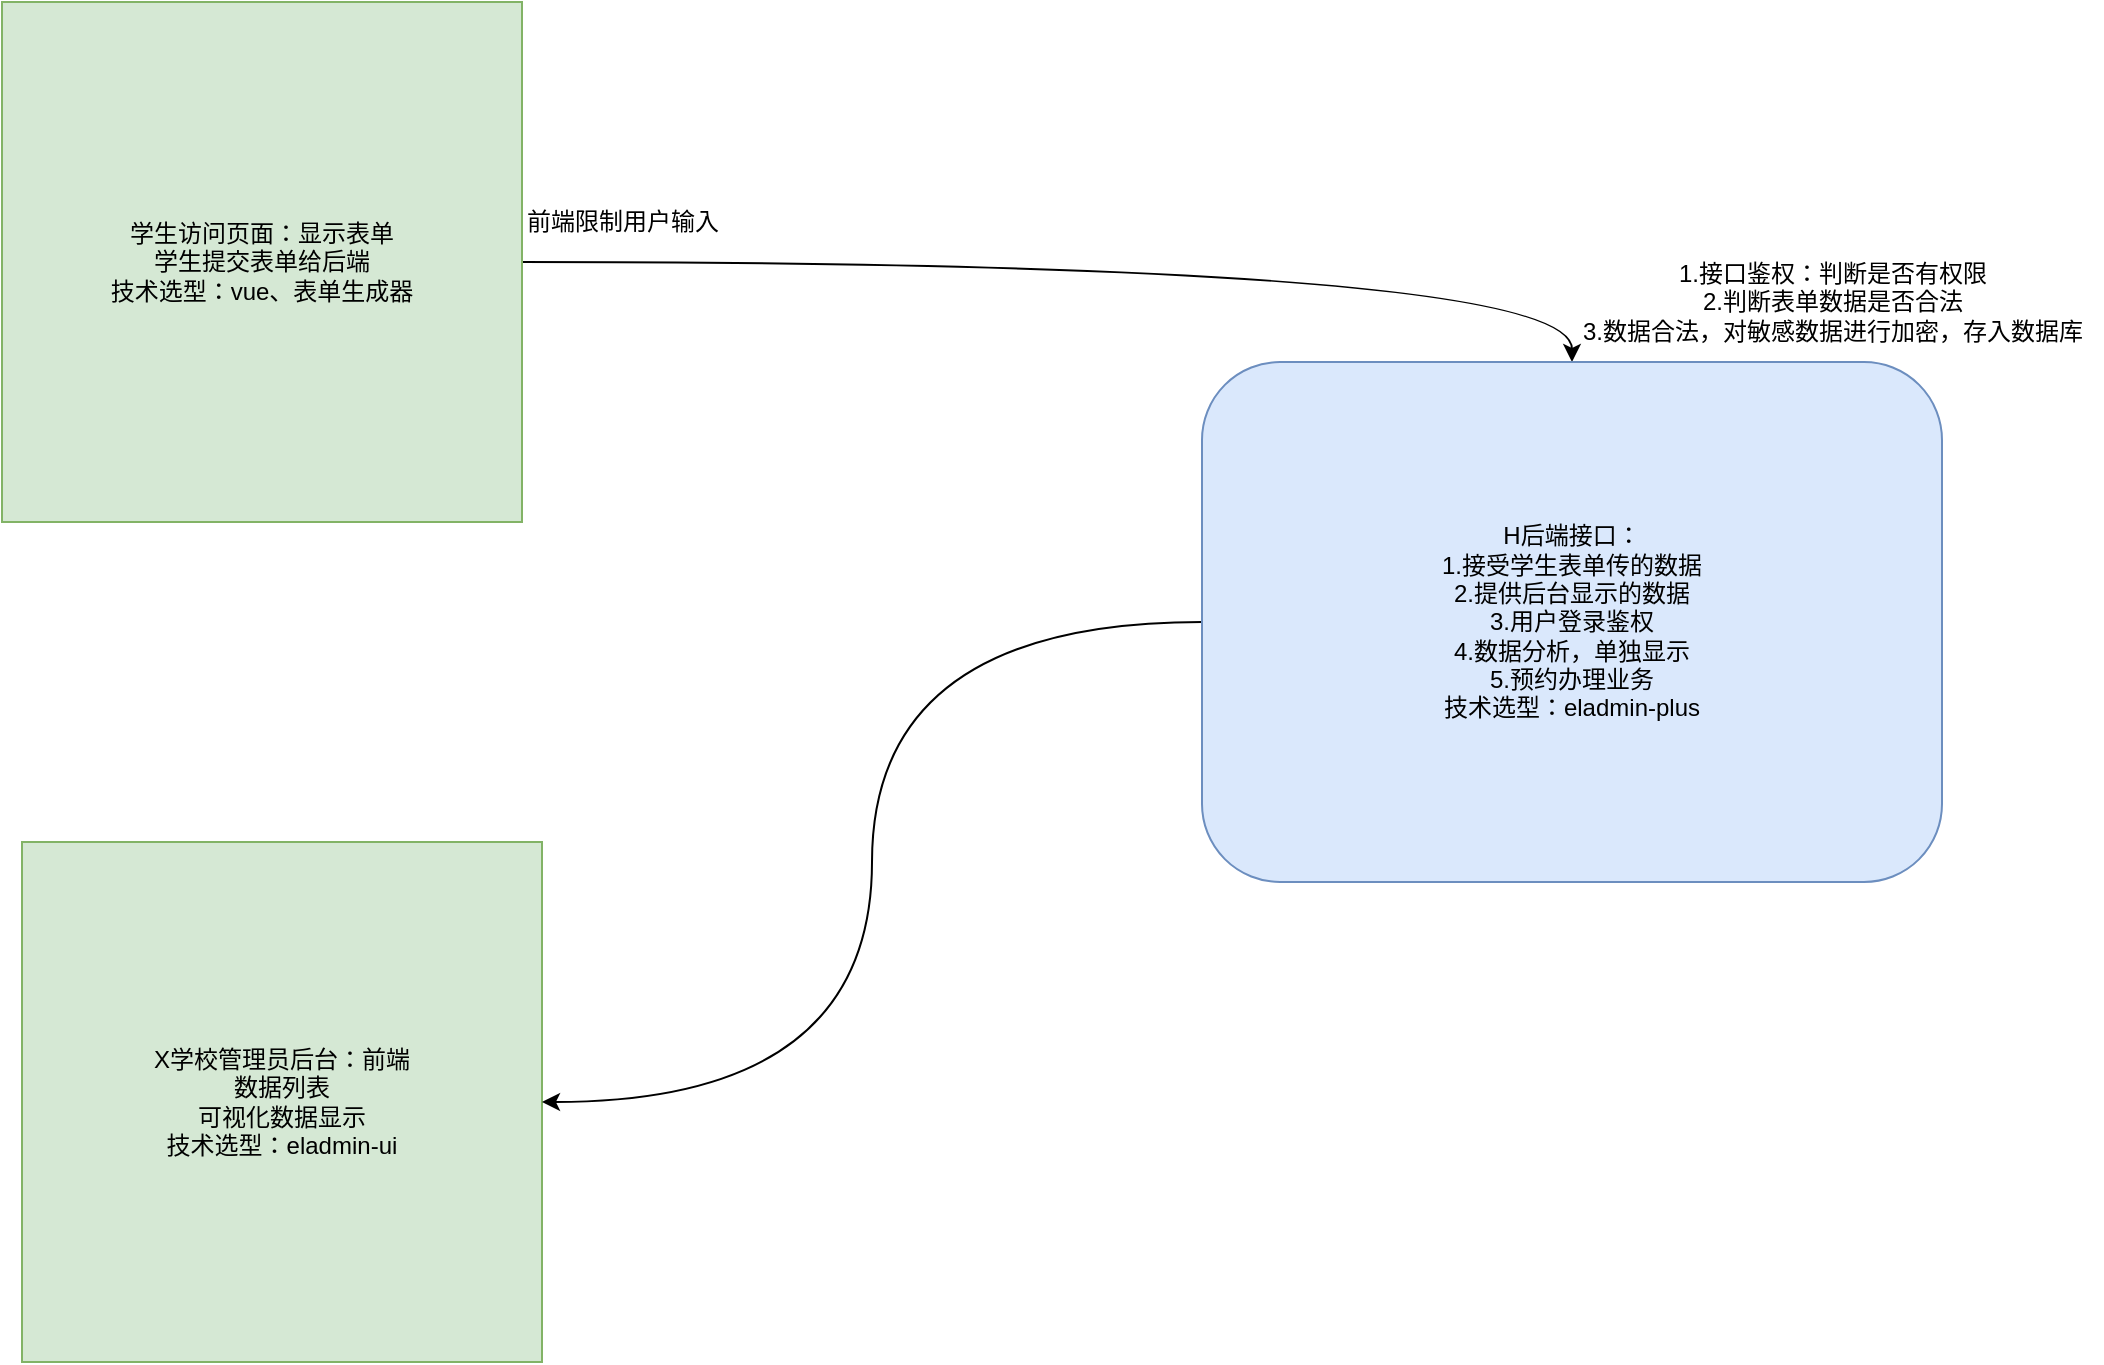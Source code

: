 <mxfile version="20.1.1" type="github">
  <diagram id="YMKto4nkkbXnwOMyfpTL" name="Page-1">
    <mxGraphModel dx="1334" dy="802" grid="1" gridSize="10" guides="1" tooltips="1" connect="1" arrows="1" fold="1" page="1" pageScale="1" pageWidth="827" pageHeight="1169" math="0" shadow="0">
      <root>
        <mxCell id="0" />
        <mxCell id="1" parent="0" />
        <mxCell id="5I4CGSTl5R4p9siOL2zQ-2" style="edgeStyle=orthogonalEdgeStyle;rounded=0;orthogonalLoop=1;jettySize=auto;html=1;entryX=0.5;entryY=0;entryDx=0;entryDy=0;elbow=vertical;exitX=1;exitY=0.5;exitDx=0;exitDy=0;curved=1;" parent="1" source="YPW7gXJ141fYKW6mEIPm-1" target="YPW7gXJ141fYKW6mEIPm-5" edge="1">
          <mxGeometry relative="1" as="geometry" />
        </mxCell>
        <mxCell id="YPW7gXJ141fYKW6mEIPm-1" value="&lt;font style=&quot;vertical-align: inherit;&quot;&gt;&lt;font style=&quot;vertical-align: inherit;&quot;&gt;&lt;font style=&quot;vertical-align: inherit;&quot;&gt;&lt;font style=&quot;vertical-align: inherit;&quot;&gt;&lt;font style=&quot;vertical-align: inherit;&quot;&gt;&lt;font style=&quot;vertical-align: inherit;&quot;&gt;&lt;font style=&quot;vertical-align: inherit;&quot;&gt;&lt;font style=&quot;vertical-align: inherit;&quot;&gt;学生访问页面：显示表单&lt;br&gt;学生提交表单给后端&lt;br&gt;技术选型：vue、表单生成器&lt;br&gt;&lt;/font&gt;&lt;/font&gt;&lt;/font&gt;&lt;/font&gt;&lt;/font&gt;&lt;/font&gt;&lt;/font&gt;&lt;/font&gt;" style="whiteSpace=wrap;html=1;aspect=fixed;fillColor=#d5e8d4;strokeColor=#82b366;" parent="1" vertex="1">
          <mxGeometry x="30" y="40" width="260" height="260" as="geometry" />
        </mxCell>
        <mxCell id="YPW7gXJ141fYKW6mEIPm-4" value="&lt;font style=&quot;vertical-align: inherit;&quot;&gt;&lt;font style=&quot;vertical-align: inherit;&quot;&gt;X学校管理员后台：前端&lt;br&gt;数据列表&lt;br&gt;可视化数据显示&lt;br&gt;技术选型：eladmin-ui&lt;br&gt;&lt;/font&gt;&lt;/font&gt;" style="whiteSpace=wrap;html=1;aspect=fixed;fillColor=#d5e8d4;strokeColor=#82b366;" parent="1" vertex="1">
          <mxGeometry x="40" y="460" width="260" height="260" as="geometry" />
        </mxCell>
        <mxCell id="5I4CGSTl5R4p9siOL2zQ-3" style="edgeStyle=orthogonalEdgeStyle;curved=1;rounded=0;orthogonalLoop=1;jettySize=auto;html=1;elbow=vertical;" parent="1" source="YPW7gXJ141fYKW6mEIPm-5" target="YPW7gXJ141fYKW6mEIPm-4" edge="1">
          <mxGeometry relative="1" as="geometry" />
        </mxCell>
        <mxCell id="YPW7gXJ141fYKW6mEIPm-5" value="&lt;font style=&quot;vertical-align: inherit;&quot;&gt;&lt;font style=&quot;vertical-align: inherit;&quot;&gt;H后端接口：&lt;br&gt;1.接受学生表单传的数据&lt;br&gt;2.提供后台显示的数据&lt;br&gt;3.用户登录鉴权&lt;br&gt;4.数据分析，单独显示&lt;br&gt;5.预约办理业务&lt;br&gt;技术选型：eladmin-plus&lt;br&gt;&lt;/font&gt;&lt;/font&gt;" style="rounded=1;whiteSpace=wrap;html=1;fillColor=#dae8fc;strokeColor=#6c8ebf;" parent="1" vertex="1">
          <mxGeometry x="630" y="220" width="370" height="260" as="geometry" />
        </mxCell>
        <mxCell id="5I4CGSTl5R4p9siOL2zQ-4" value="1.接口鉴权：判断是否有权限&lt;br&gt;2.判断表单数据是否合法&lt;br&gt;3.数据合法，对敏感数据进行加密，存入数据库" style="text;html=1;resizable=0;autosize=1;align=center;verticalAlign=middle;points=[];fillColor=none;strokeColor=none;rounded=0;" parent="1" vertex="1">
          <mxGeometry x="810" y="160" width="270" height="60" as="geometry" />
        </mxCell>
        <mxCell id="5I4CGSTl5R4p9siOL2zQ-5" value="前端限制用户输入" style="text;html=1;resizable=0;autosize=1;align=center;verticalAlign=middle;points=[];fillColor=none;strokeColor=none;rounded=0;" parent="1" vertex="1">
          <mxGeometry x="280" y="135" width="120" height="30" as="geometry" />
        </mxCell>
      </root>
    </mxGraphModel>
  </diagram>
</mxfile>
